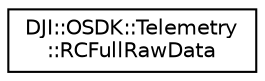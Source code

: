 digraph "Graphical Class Hierarchy"
{
 // INTERACTIVE_SVG=YES
 // LATEX_PDF_SIZE
  edge [fontname="Helvetica",fontsize="10",labelfontname="Helvetica",labelfontsize="10"];
  node [fontname="Helvetica",fontsize="10",shape=record];
  rankdir="LR";
  Node0 [label="DJI::OSDK::Telemetry\l::RCFullRawData",height=0.2,width=0.4,color="black", fillcolor="white", style="filled",URL="$unionDJI_1_1OSDK_1_1Telemetry_1_1RCFullRawData.html",tooltip="union for TOPIC_RC_FULL_RAW_DATA"];
}
